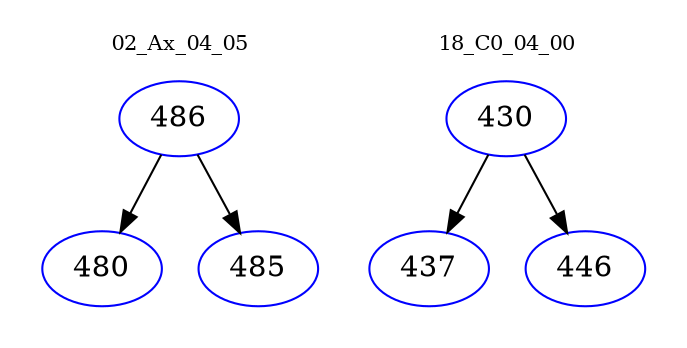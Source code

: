 digraph{
subgraph cluster_0 {
color = white
label = "02_Ax_04_05";
fontsize=10;
T0_486 [label="486", color="blue"]
T0_486 -> T0_480 [color="black"]
T0_480 [label="480", color="blue"]
T0_486 -> T0_485 [color="black"]
T0_485 [label="485", color="blue"]
}
subgraph cluster_1 {
color = white
label = "18_C0_04_00";
fontsize=10;
T1_430 [label="430", color="blue"]
T1_430 -> T1_437 [color="black"]
T1_437 [label="437", color="blue"]
T1_430 -> T1_446 [color="black"]
T1_446 [label="446", color="blue"]
}
}
